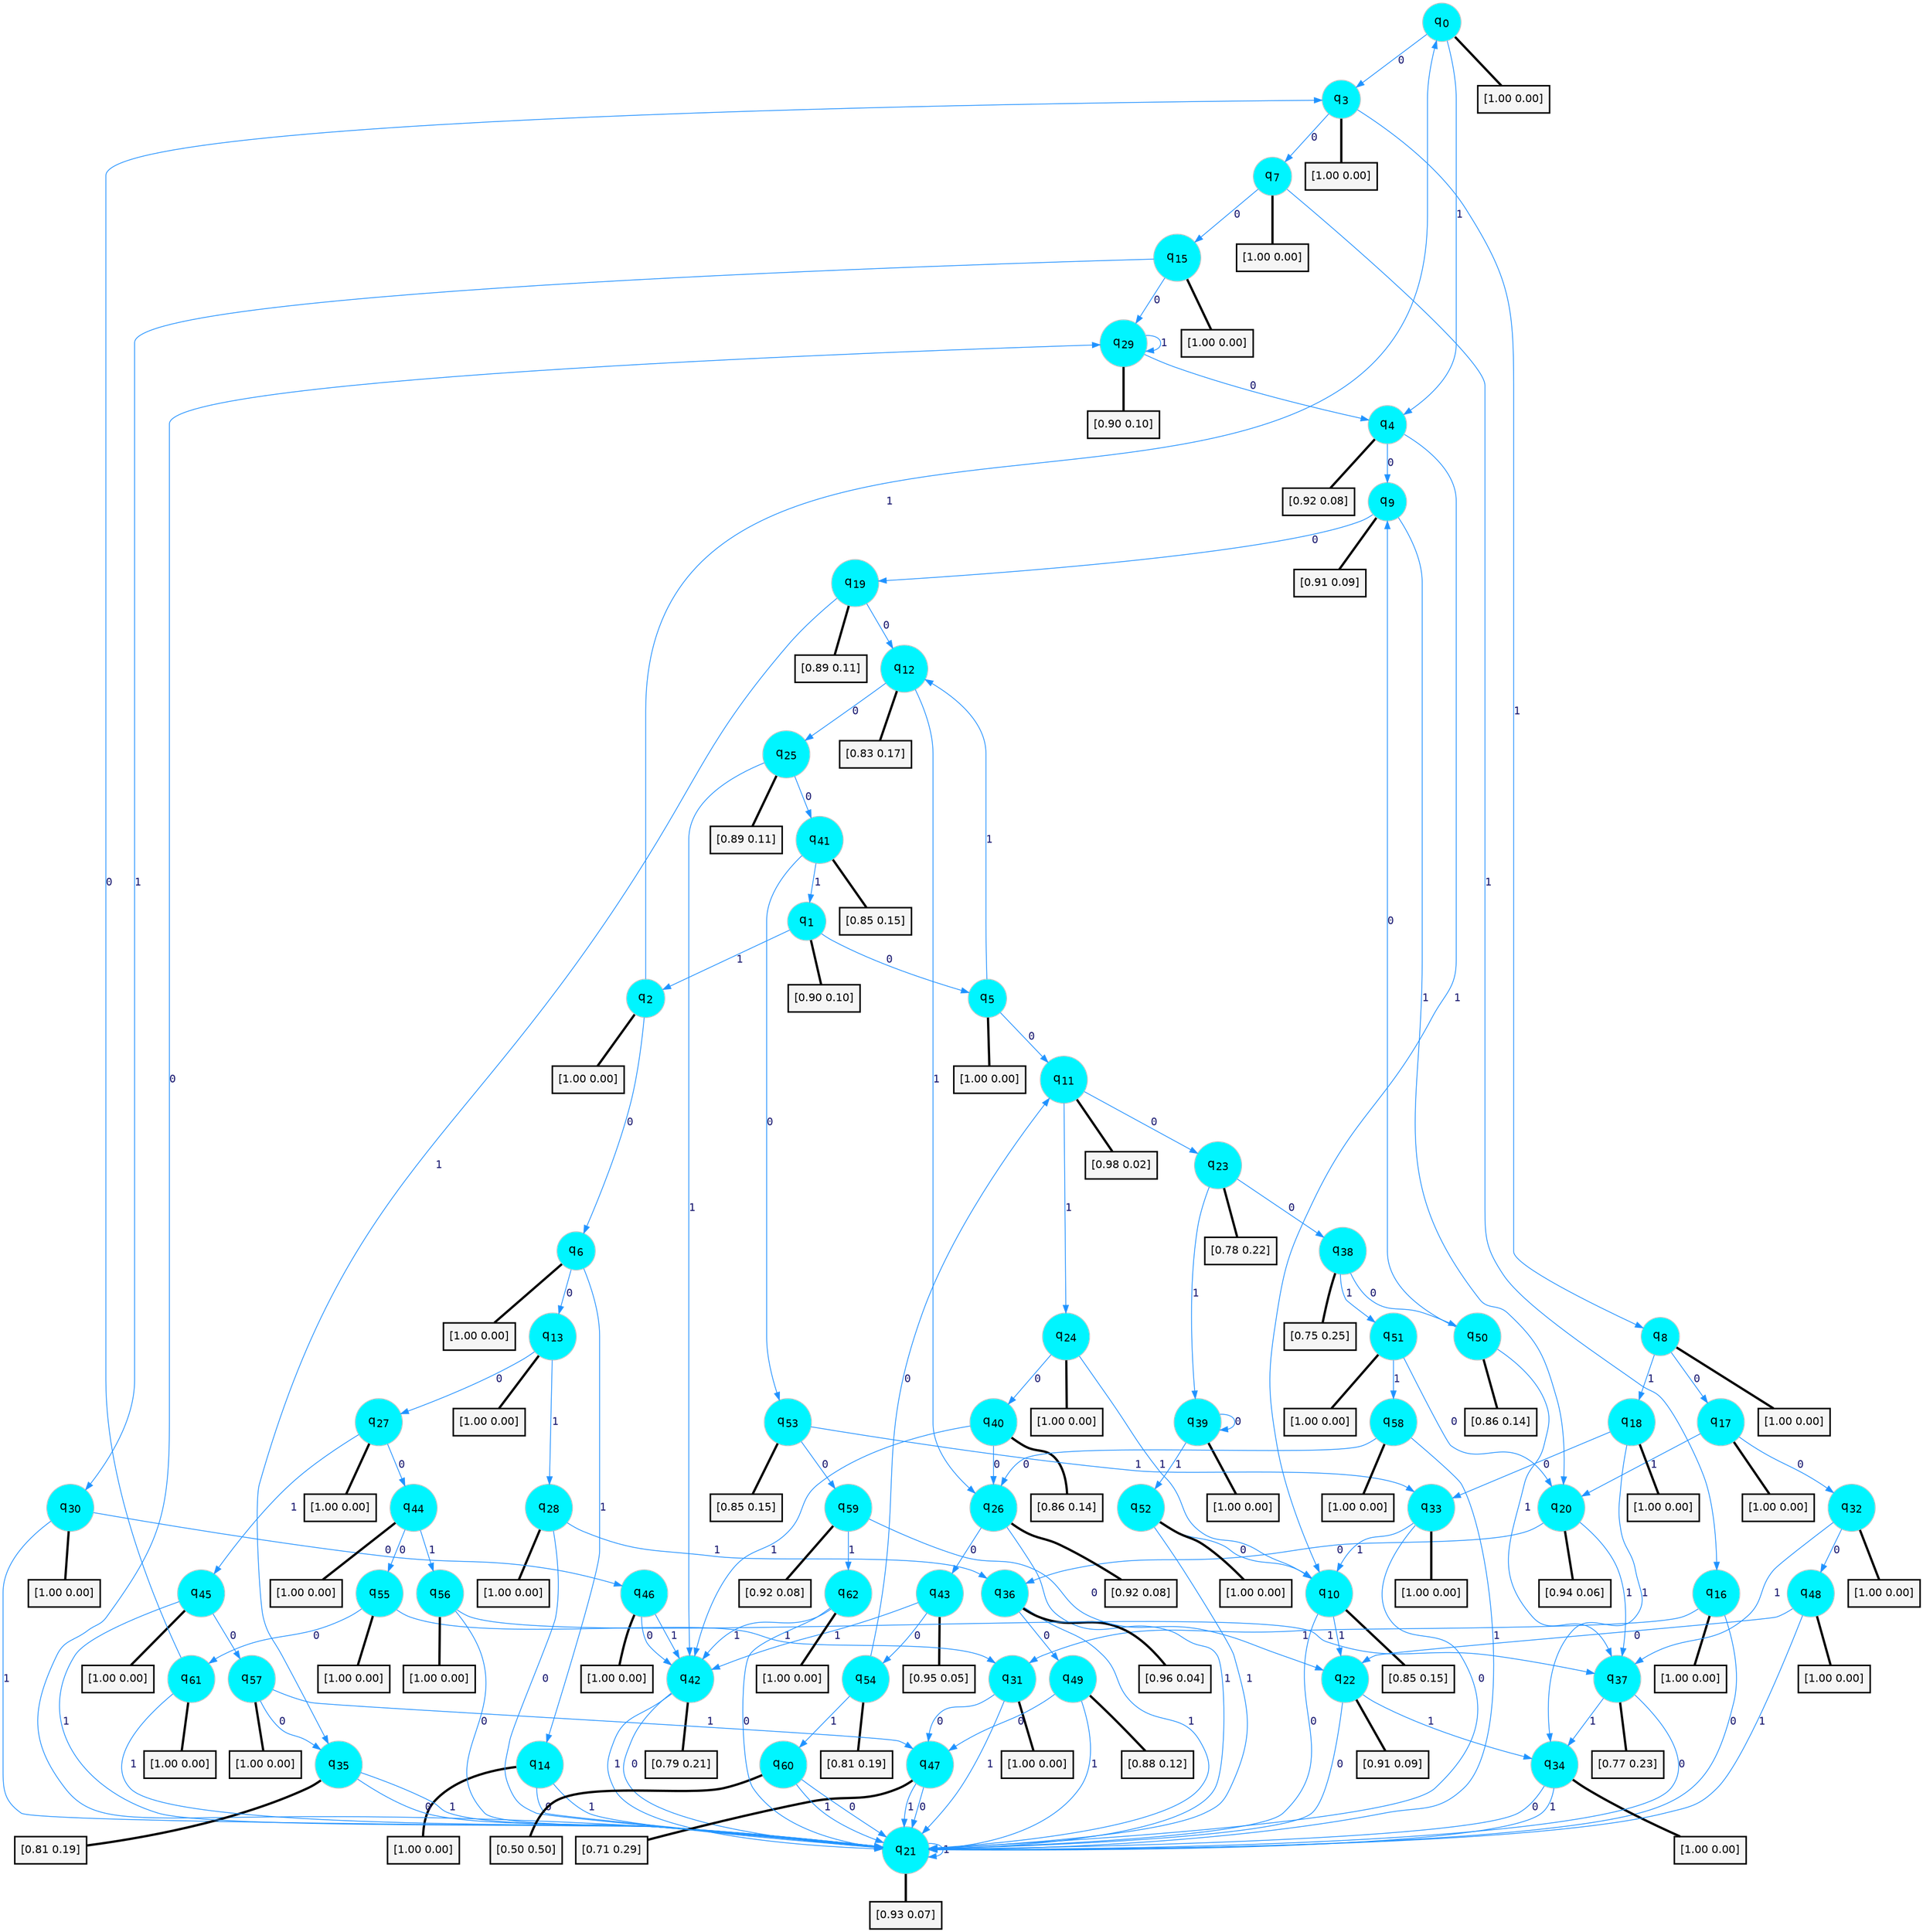 digraph G {
graph [
bgcolor=transparent, dpi=300, rankdir=TD, size="40,25"];
node [
color=gray, fillcolor=turquoise1, fontcolor=black, fontname=Helvetica, fontsize=16, fontweight=bold, shape=circle, style=filled];
edge [
arrowsize=1, color=dodgerblue1, fontcolor=midnightblue, fontname=courier, fontweight=bold, penwidth=1, style=solid, weight=20];
0[label=<q<SUB>0</SUB>>];
1[label=<q<SUB>1</SUB>>];
2[label=<q<SUB>2</SUB>>];
3[label=<q<SUB>3</SUB>>];
4[label=<q<SUB>4</SUB>>];
5[label=<q<SUB>5</SUB>>];
6[label=<q<SUB>6</SUB>>];
7[label=<q<SUB>7</SUB>>];
8[label=<q<SUB>8</SUB>>];
9[label=<q<SUB>9</SUB>>];
10[label=<q<SUB>10</SUB>>];
11[label=<q<SUB>11</SUB>>];
12[label=<q<SUB>12</SUB>>];
13[label=<q<SUB>13</SUB>>];
14[label=<q<SUB>14</SUB>>];
15[label=<q<SUB>15</SUB>>];
16[label=<q<SUB>16</SUB>>];
17[label=<q<SUB>17</SUB>>];
18[label=<q<SUB>18</SUB>>];
19[label=<q<SUB>19</SUB>>];
20[label=<q<SUB>20</SUB>>];
21[label=<q<SUB>21</SUB>>];
22[label=<q<SUB>22</SUB>>];
23[label=<q<SUB>23</SUB>>];
24[label=<q<SUB>24</SUB>>];
25[label=<q<SUB>25</SUB>>];
26[label=<q<SUB>26</SUB>>];
27[label=<q<SUB>27</SUB>>];
28[label=<q<SUB>28</SUB>>];
29[label=<q<SUB>29</SUB>>];
30[label=<q<SUB>30</SUB>>];
31[label=<q<SUB>31</SUB>>];
32[label=<q<SUB>32</SUB>>];
33[label=<q<SUB>33</SUB>>];
34[label=<q<SUB>34</SUB>>];
35[label=<q<SUB>35</SUB>>];
36[label=<q<SUB>36</SUB>>];
37[label=<q<SUB>37</SUB>>];
38[label=<q<SUB>38</SUB>>];
39[label=<q<SUB>39</SUB>>];
40[label=<q<SUB>40</SUB>>];
41[label=<q<SUB>41</SUB>>];
42[label=<q<SUB>42</SUB>>];
43[label=<q<SUB>43</SUB>>];
44[label=<q<SUB>44</SUB>>];
45[label=<q<SUB>45</SUB>>];
46[label=<q<SUB>46</SUB>>];
47[label=<q<SUB>47</SUB>>];
48[label=<q<SUB>48</SUB>>];
49[label=<q<SUB>49</SUB>>];
50[label=<q<SUB>50</SUB>>];
51[label=<q<SUB>51</SUB>>];
52[label=<q<SUB>52</SUB>>];
53[label=<q<SUB>53</SUB>>];
54[label=<q<SUB>54</SUB>>];
55[label=<q<SUB>55</SUB>>];
56[label=<q<SUB>56</SUB>>];
57[label=<q<SUB>57</SUB>>];
58[label=<q<SUB>58</SUB>>];
59[label=<q<SUB>59</SUB>>];
60[label=<q<SUB>60</SUB>>];
61[label=<q<SUB>61</SUB>>];
62[label=<q<SUB>62</SUB>>];
63[label="[1.00 0.00]", shape=box,fontcolor=black, fontname=Helvetica, fontsize=14, penwidth=2, fillcolor=whitesmoke,color=black];
64[label="[0.90 0.10]", shape=box,fontcolor=black, fontname=Helvetica, fontsize=14, penwidth=2, fillcolor=whitesmoke,color=black];
65[label="[1.00 0.00]", shape=box,fontcolor=black, fontname=Helvetica, fontsize=14, penwidth=2, fillcolor=whitesmoke,color=black];
66[label="[1.00 0.00]", shape=box,fontcolor=black, fontname=Helvetica, fontsize=14, penwidth=2, fillcolor=whitesmoke,color=black];
67[label="[0.92 0.08]", shape=box,fontcolor=black, fontname=Helvetica, fontsize=14, penwidth=2, fillcolor=whitesmoke,color=black];
68[label="[1.00 0.00]", shape=box,fontcolor=black, fontname=Helvetica, fontsize=14, penwidth=2, fillcolor=whitesmoke,color=black];
69[label="[1.00 0.00]", shape=box,fontcolor=black, fontname=Helvetica, fontsize=14, penwidth=2, fillcolor=whitesmoke,color=black];
70[label="[1.00 0.00]", shape=box,fontcolor=black, fontname=Helvetica, fontsize=14, penwidth=2, fillcolor=whitesmoke,color=black];
71[label="[1.00 0.00]", shape=box,fontcolor=black, fontname=Helvetica, fontsize=14, penwidth=2, fillcolor=whitesmoke,color=black];
72[label="[0.91 0.09]", shape=box,fontcolor=black, fontname=Helvetica, fontsize=14, penwidth=2, fillcolor=whitesmoke,color=black];
73[label="[0.85 0.15]", shape=box,fontcolor=black, fontname=Helvetica, fontsize=14, penwidth=2, fillcolor=whitesmoke,color=black];
74[label="[0.98 0.02]", shape=box,fontcolor=black, fontname=Helvetica, fontsize=14, penwidth=2, fillcolor=whitesmoke,color=black];
75[label="[0.83 0.17]", shape=box,fontcolor=black, fontname=Helvetica, fontsize=14, penwidth=2, fillcolor=whitesmoke,color=black];
76[label="[1.00 0.00]", shape=box,fontcolor=black, fontname=Helvetica, fontsize=14, penwidth=2, fillcolor=whitesmoke,color=black];
77[label="[1.00 0.00]", shape=box,fontcolor=black, fontname=Helvetica, fontsize=14, penwidth=2, fillcolor=whitesmoke,color=black];
78[label="[1.00 0.00]", shape=box,fontcolor=black, fontname=Helvetica, fontsize=14, penwidth=2, fillcolor=whitesmoke,color=black];
79[label="[1.00 0.00]", shape=box,fontcolor=black, fontname=Helvetica, fontsize=14, penwidth=2, fillcolor=whitesmoke,color=black];
80[label="[1.00 0.00]", shape=box,fontcolor=black, fontname=Helvetica, fontsize=14, penwidth=2, fillcolor=whitesmoke,color=black];
81[label="[1.00 0.00]", shape=box,fontcolor=black, fontname=Helvetica, fontsize=14, penwidth=2, fillcolor=whitesmoke,color=black];
82[label="[0.89 0.11]", shape=box,fontcolor=black, fontname=Helvetica, fontsize=14, penwidth=2, fillcolor=whitesmoke,color=black];
83[label="[0.94 0.06]", shape=box,fontcolor=black, fontname=Helvetica, fontsize=14, penwidth=2, fillcolor=whitesmoke,color=black];
84[label="[0.93 0.07]", shape=box,fontcolor=black, fontname=Helvetica, fontsize=14, penwidth=2, fillcolor=whitesmoke,color=black];
85[label="[0.91 0.09]", shape=box,fontcolor=black, fontname=Helvetica, fontsize=14, penwidth=2, fillcolor=whitesmoke,color=black];
86[label="[0.78 0.22]", shape=box,fontcolor=black, fontname=Helvetica, fontsize=14, penwidth=2, fillcolor=whitesmoke,color=black];
87[label="[1.00 0.00]", shape=box,fontcolor=black, fontname=Helvetica, fontsize=14, penwidth=2, fillcolor=whitesmoke,color=black];
88[label="[0.89 0.11]", shape=box,fontcolor=black, fontname=Helvetica, fontsize=14, penwidth=2, fillcolor=whitesmoke,color=black];
89[label="[0.92 0.08]", shape=box,fontcolor=black, fontname=Helvetica, fontsize=14, penwidth=2, fillcolor=whitesmoke,color=black];
90[label="[1.00 0.00]", shape=box,fontcolor=black, fontname=Helvetica, fontsize=14, penwidth=2, fillcolor=whitesmoke,color=black];
91[label="[1.00 0.00]", shape=box,fontcolor=black, fontname=Helvetica, fontsize=14, penwidth=2, fillcolor=whitesmoke,color=black];
92[label="[0.90 0.10]", shape=box,fontcolor=black, fontname=Helvetica, fontsize=14, penwidth=2, fillcolor=whitesmoke,color=black];
93[label="[1.00 0.00]", shape=box,fontcolor=black, fontname=Helvetica, fontsize=14, penwidth=2, fillcolor=whitesmoke,color=black];
94[label="[1.00 0.00]", shape=box,fontcolor=black, fontname=Helvetica, fontsize=14, penwidth=2, fillcolor=whitesmoke,color=black];
95[label="[1.00 0.00]", shape=box,fontcolor=black, fontname=Helvetica, fontsize=14, penwidth=2, fillcolor=whitesmoke,color=black];
96[label="[1.00 0.00]", shape=box,fontcolor=black, fontname=Helvetica, fontsize=14, penwidth=2, fillcolor=whitesmoke,color=black];
97[label="[1.00 0.00]", shape=box,fontcolor=black, fontname=Helvetica, fontsize=14, penwidth=2, fillcolor=whitesmoke,color=black];
98[label="[0.81 0.19]", shape=box,fontcolor=black, fontname=Helvetica, fontsize=14, penwidth=2, fillcolor=whitesmoke,color=black];
99[label="[0.96 0.04]", shape=box,fontcolor=black, fontname=Helvetica, fontsize=14, penwidth=2, fillcolor=whitesmoke,color=black];
100[label="[0.77 0.23]", shape=box,fontcolor=black, fontname=Helvetica, fontsize=14, penwidth=2, fillcolor=whitesmoke,color=black];
101[label="[0.75 0.25]", shape=box,fontcolor=black, fontname=Helvetica, fontsize=14, penwidth=2, fillcolor=whitesmoke,color=black];
102[label="[1.00 0.00]", shape=box,fontcolor=black, fontname=Helvetica, fontsize=14, penwidth=2, fillcolor=whitesmoke,color=black];
103[label="[0.86 0.14]", shape=box,fontcolor=black, fontname=Helvetica, fontsize=14, penwidth=2, fillcolor=whitesmoke,color=black];
104[label="[0.85 0.15]", shape=box,fontcolor=black, fontname=Helvetica, fontsize=14, penwidth=2, fillcolor=whitesmoke,color=black];
105[label="[0.79 0.21]", shape=box,fontcolor=black, fontname=Helvetica, fontsize=14, penwidth=2, fillcolor=whitesmoke,color=black];
106[label="[0.95 0.05]", shape=box,fontcolor=black, fontname=Helvetica, fontsize=14, penwidth=2, fillcolor=whitesmoke,color=black];
107[label="[1.00 0.00]", shape=box,fontcolor=black, fontname=Helvetica, fontsize=14, penwidth=2, fillcolor=whitesmoke,color=black];
108[label="[1.00 0.00]", shape=box,fontcolor=black, fontname=Helvetica, fontsize=14, penwidth=2, fillcolor=whitesmoke,color=black];
109[label="[1.00 0.00]", shape=box,fontcolor=black, fontname=Helvetica, fontsize=14, penwidth=2, fillcolor=whitesmoke,color=black];
110[label="[0.71 0.29]", shape=box,fontcolor=black, fontname=Helvetica, fontsize=14, penwidth=2, fillcolor=whitesmoke,color=black];
111[label="[1.00 0.00]", shape=box,fontcolor=black, fontname=Helvetica, fontsize=14, penwidth=2, fillcolor=whitesmoke,color=black];
112[label="[0.88 0.12]", shape=box,fontcolor=black, fontname=Helvetica, fontsize=14, penwidth=2, fillcolor=whitesmoke,color=black];
113[label="[0.86 0.14]", shape=box,fontcolor=black, fontname=Helvetica, fontsize=14, penwidth=2, fillcolor=whitesmoke,color=black];
114[label="[1.00 0.00]", shape=box,fontcolor=black, fontname=Helvetica, fontsize=14, penwidth=2, fillcolor=whitesmoke,color=black];
115[label="[1.00 0.00]", shape=box,fontcolor=black, fontname=Helvetica, fontsize=14, penwidth=2, fillcolor=whitesmoke,color=black];
116[label="[0.85 0.15]", shape=box,fontcolor=black, fontname=Helvetica, fontsize=14, penwidth=2, fillcolor=whitesmoke,color=black];
117[label="[0.81 0.19]", shape=box,fontcolor=black, fontname=Helvetica, fontsize=14, penwidth=2, fillcolor=whitesmoke,color=black];
118[label="[1.00 0.00]", shape=box,fontcolor=black, fontname=Helvetica, fontsize=14, penwidth=2, fillcolor=whitesmoke,color=black];
119[label="[1.00 0.00]", shape=box,fontcolor=black, fontname=Helvetica, fontsize=14, penwidth=2, fillcolor=whitesmoke,color=black];
120[label="[1.00 0.00]", shape=box,fontcolor=black, fontname=Helvetica, fontsize=14, penwidth=2, fillcolor=whitesmoke,color=black];
121[label="[1.00 0.00]", shape=box,fontcolor=black, fontname=Helvetica, fontsize=14, penwidth=2, fillcolor=whitesmoke,color=black];
122[label="[0.92 0.08]", shape=box,fontcolor=black, fontname=Helvetica, fontsize=14, penwidth=2, fillcolor=whitesmoke,color=black];
123[label="[0.50 0.50]", shape=box,fontcolor=black, fontname=Helvetica, fontsize=14, penwidth=2, fillcolor=whitesmoke,color=black];
124[label="[1.00 0.00]", shape=box,fontcolor=black, fontname=Helvetica, fontsize=14, penwidth=2, fillcolor=whitesmoke,color=black];
125[label="[1.00 0.00]", shape=box,fontcolor=black, fontname=Helvetica, fontsize=14, penwidth=2, fillcolor=whitesmoke,color=black];
0->3 [label=0];
0->4 [label=1];
0->63 [arrowhead=none, penwidth=3,color=black];
1->5 [label=0];
1->2 [label=1];
1->64 [arrowhead=none, penwidth=3,color=black];
2->6 [label=0];
2->0 [label=1];
2->65 [arrowhead=none, penwidth=3,color=black];
3->7 [label=0];
3->8 [label=1];
3->66 [arrowhead=none, penwidth=3,color=black];
4->9 [label=0];
4->10 [label=1];
4->67 [arrowhead=none, penwidth=3,color=black];
5->11 [label=0];
5->12 [label=1];
5->68 [arrowhead=none, penwidth=3,color=black];
6->13 [label=0];
6->14 [label=1];
6->69 [arrowhead=none, penwidth=3,color=black];
7->15 [label=0];
7->16 [label=1];
7->70 [arrowhead=none, penwidth=3,color=black];
8->17 [label=0];
8->18 [label=1];
8->71 [arrowhead=none, penwidth=3,color=black];
9->19 [label=0];
9->20 [label=1];
9->72 [arrowhead=none, penwidth=3,color=black];
10->21 [label=0];
10->22 [label=1];
10->73 [arrowhead=none, penwidth=3,color=black];
11->23 [label=0];
11->24 [label=1];
11->74 [arrowhead=none, penwidth=3,color=black];
12->25 [label=0];
12->26 [label=1];
12->75 [arrowhead=none, penwidth=3,color=black];
13->27 [label=0];
13->28 [label=1];
13->76 [arrowhead=none, penwidth=3,color=black];
14->21 [label=0];
14->21 [label=1];
14->77 [arrowhead=none, penwidth=3,color=black];
15->29 [label=0];
15->30 [label=1];
15->78 [arrowhead=none, penwidth=3,color=black];
16->21 [label=0];
16->31 [label=1];
16->79 [arrowhead=none, penwidth=3,color=black];
17->32 [label=0];
17->20 [label=1];
17->80 [arrowhead=none, penwidth=3,color=black];
18->33 [label=0];
18->34 [label=1];
18->81 [arrowhead=none, penwidth=3,color=black];
19->12 [label=0];
19->35 [label=1];
19->82 [arrowhead=none, penwidth=3,color=black];
20->36 [label=0];
20->37 [label=1];
20->83 [arrowhead=none, penwidth=3,color=black];
21->29 [label=0];
21->21 [label=1];
21->84 [arrowhead=none, penwidth=3,color=black];
22->21 [label=0];
22->34 [label=1];
22->85 [arrowhead=none, penwidth=3,color=black];
23->38 [label=0];
23->39 [label=1];
23->86 [arrowhead=none, penwidth=3,color=black];
24->40 [label=0];
24->10 [label=1];
24->87 [arrowhead=none, penwidth=3,color=black];
25->41 [label=0];
25->42 [label=1];
25->88 [arrowhead=none, penwidth=3,color=black];
26->43 [label=0];
26->21 [label=1];
26->89 [arrowhead=none, penwidth=3,color=black];
27->44 [label=0];
27->45 [label=1];
27->90 [arrowhead=none, penwidth=3,color=black];
28->21 [label=0];
28->36 [label=1];
28->91 [arrowhead=none, penwidth=3,color=black];
29->4 [label=0];
29->29 [label=1];
29->92 [arrowhead=none, penwidth=3,color=black];
30->46 [label=0];
30->21 [label=1];
30->93 [arrowhead=none, penwidth=3,color=black];
31->47 [label=0];
31->21 [label=1];
31->94 [arrowhead=none, penwidth=3,color=black];
32->48 [label=0];
32->37 [label=1];
32->95 [arrowhead=none, penwidth=3,color=black];
33->21 [label=0];
33->10 [label=1];
33->96 [arrowhead=none, penwidth=3,color=black];
34->21 [label=0];
34->21 [label=1];
34->97 [arrowhead=none, penwidth=3,color=black];
35->21 [label=0];
35->21 [label=1];
35->98 [arrowhead=none, penwidth=3,color=black];
36->49 [label=0];
36->21 [label=1];
36->99 [arrowhead=none, penwidth=3,color=black];
37->21 [label=0];
37->34 [label=1];
37->100 [arrowhead=none, penwidth=3,color=black];
38->50 [label=0];
38->51 [label=1];
38->101 [arrowhead=none, penwidth=3,color=black];
39->39 [label=0];
39->52 [label=1];
39->102 [arrowhead=none, penwidth=3,color=black];
40->26 [label=0];
40->42 [label=1];
40->103 [arrowhead=none, penwidth=3,color=black];
41->53 [label=0];
41->1 [label=1];
41->104 [arrowhead=none, penwidth=3,color=black];
42->21 [label=0];
42->21 [label=1];
42->105 [arrowhead=none, penwidth=3,color=black];
43->54 [label=0];
43->42 [label=1];
43->106 [arrowhead=none, penwidth=3,color=black];
44->55 [label=0];
44->56 [label=1];
44->107 [arrowhead=none, penwidth=3,color=black];
45->57 [label=0];
45->21 [label=1];
45->108 [arrowhead=none, penwidth=3,color=black];
46->42 [label=0];
46->42 [label=1];
46->109 [arrowhead=none, penwidth=3,color=black];
47->21 [label=0];
47->21 [label=1];
47->110 [arrowhead=none, penwidth=3,color=black];
48->22 [label=0];
48->21 [label=1];
48->111 [arrowhead=none, penwidth=3,color=black];
49->47 [label=0];
49->21 [label=1];
49->112 [arrowhead=none, penwidth=3,color=black];
50->9 [label=0];
50->37 [label=1];
50->113 [arrowhead=none, penwidth=3,color=black];
51->20 [label=0];
51->58 [label=1];
51->114 [arrowhead=none, penwidth=3,color=black];
52->10 [label=0];
52->21 [label=1];
52->115 [arrowhead=none, penwidth=3,color=black];
53->59 [label=0];
53->33 [label=1];
53->116 [arrowhead=none, penwidth=3,color=black];
54->11 [label=0];
54->60 [label=1];
54->117 [arrowhead=none, penwidth=3,color=black];
55->61 [label=0];
55->31 [label=1];
55->118 [arrowhead=none, penwidth=3,color=black];
56->21 [label=0];
56->37 [label=1];
56->119 [arrowhead=none, penwidth=3,color=black];
57->35 [label=0];
57->47 [label=1];
57->120 [arrowhead=none, penwidth=3,color=black];
58->26 [label=0];
58->21 [label=1];
58->121 [arrowhead=none, penwidth=3,color=black];
59->22 [label=0];
59->62 [label=1];
59->122 [arrowhead=none, penwidth=3,color=black];
60->21 [label=0];
60->21 [label=1];
60->123 [arrowhead=none, penwidth=3,color=black];
61->3 [label=0];
61->21 [label=1];
61->124 [arrowhead=none, penwidth=3,color=black];
62->21 [label=0];
62->42 [label=1];
62->125 [arrowhead=none, penwidth=3,color=black];
}
